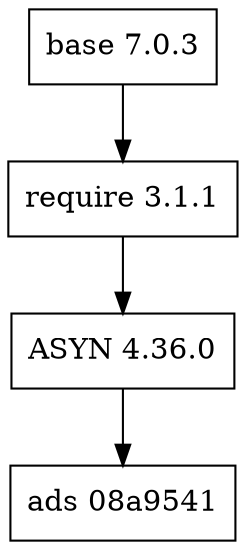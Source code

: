 digraph ads {
node [shape=record];
base [label="base 7.0.3"]
require [label="require 3.1.1"]
ASYN [label="ASYN 4.36.0"]
ads [label="ads 08a9541"]
base -> require -> { ASYN } ->  {  ads  } 
} 

